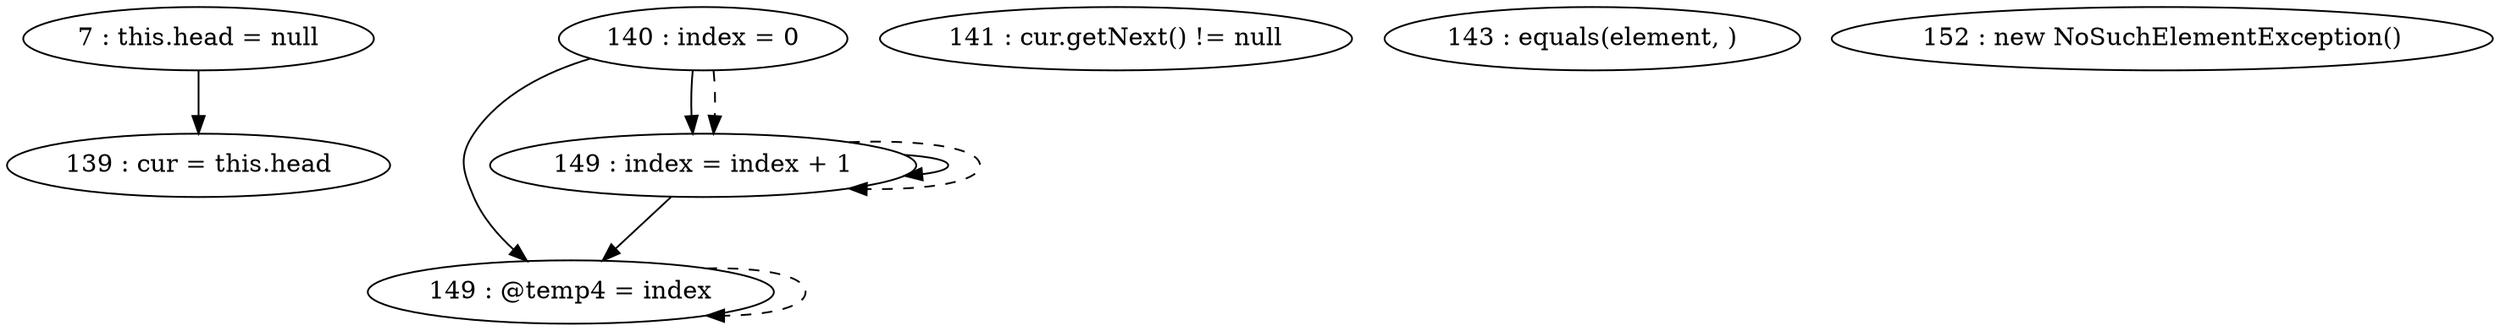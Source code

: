 digraph G {
"7 : this.head = null"
"7 : this.head = null" -> "139 : cur = this.head"
"139 : cur = this.head"
"140 : index = 0"
"140 : index = 0" -> "149 : @temp4 = index"
"140 : index = 0" -> "149 : index = index + 1"
"140 : index = 0" -> "149 : index = index + 1" [style=dashed]
"141 : cur.getNext() != null"
"143 : equals(element, )"
"152 : new NoSuchElementException()"
"149 : @temp4 = index"
"149 : @temp4 = index" -> "149 : @temp4 = index" [style=dashed]
"149 : index = index + 1"
"149 : index = index + 1" -> "149 : @temp4 = index"
"149 : index = index + 1" -> "149 : index = index + 1"
"149 : index = index + 1" -> "149 : index = index + 1" [style=dashed]
"141 : cur.getNext() != null"
}